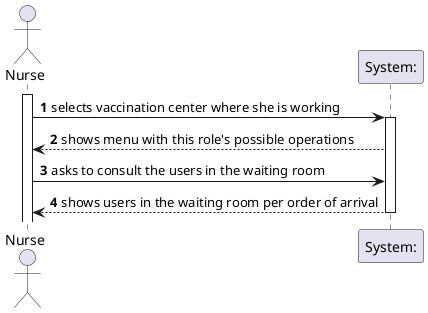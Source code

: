 @startuml
'https://plantuml.com/sequence-diagram

autonumber

autonumber
actor "Nurse" as nurse

activate nurse
nurse-> "System:" : selects vaccination center where she is working
activate "System:"
"System:" --> nurse : shows menu with this role's possible operations
nurse-> "System:" : asks to consult the users in the waiting room
"System:" --> nurse : shows users in the waiting room per order of arrival
deactivate "System:"
@enduml